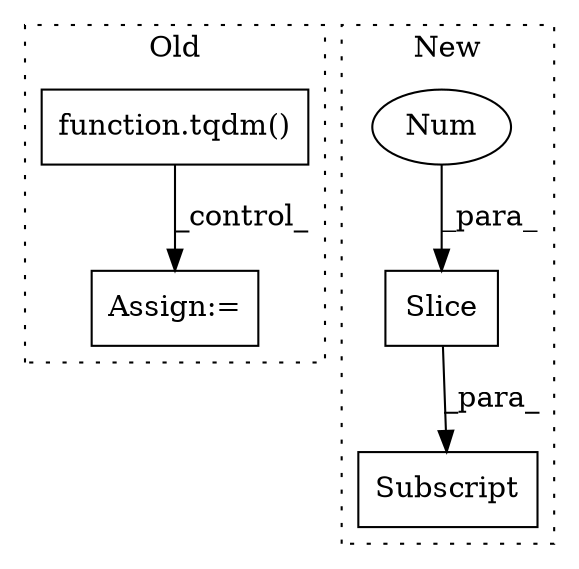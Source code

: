 digraph G {
subgraph cluster0 {
1 [label="function.tqdm()" a="75" s="3406,3421" l="5,48" shape="box"];
4 [label="Assign:=" a="68" s="3488" l="3" shape="box"];
label = "Old";
style="dotted";
}
subgraph cluster1 {
2 [label="Slice" a="80" s="4141" l="2" shape="box"];
3 [label="Num" a="76" s="4141" l="1" shape="ellipse"];
5 [label="Subscript" a="63" s="4126,0" l="18,0" shape="box"];
label = "New";
style="dotted";
}
1 -> 4 [label="_control_"];
2 -> 5 [label="_para_"];
3 -> 2 [label="_para_"];
}